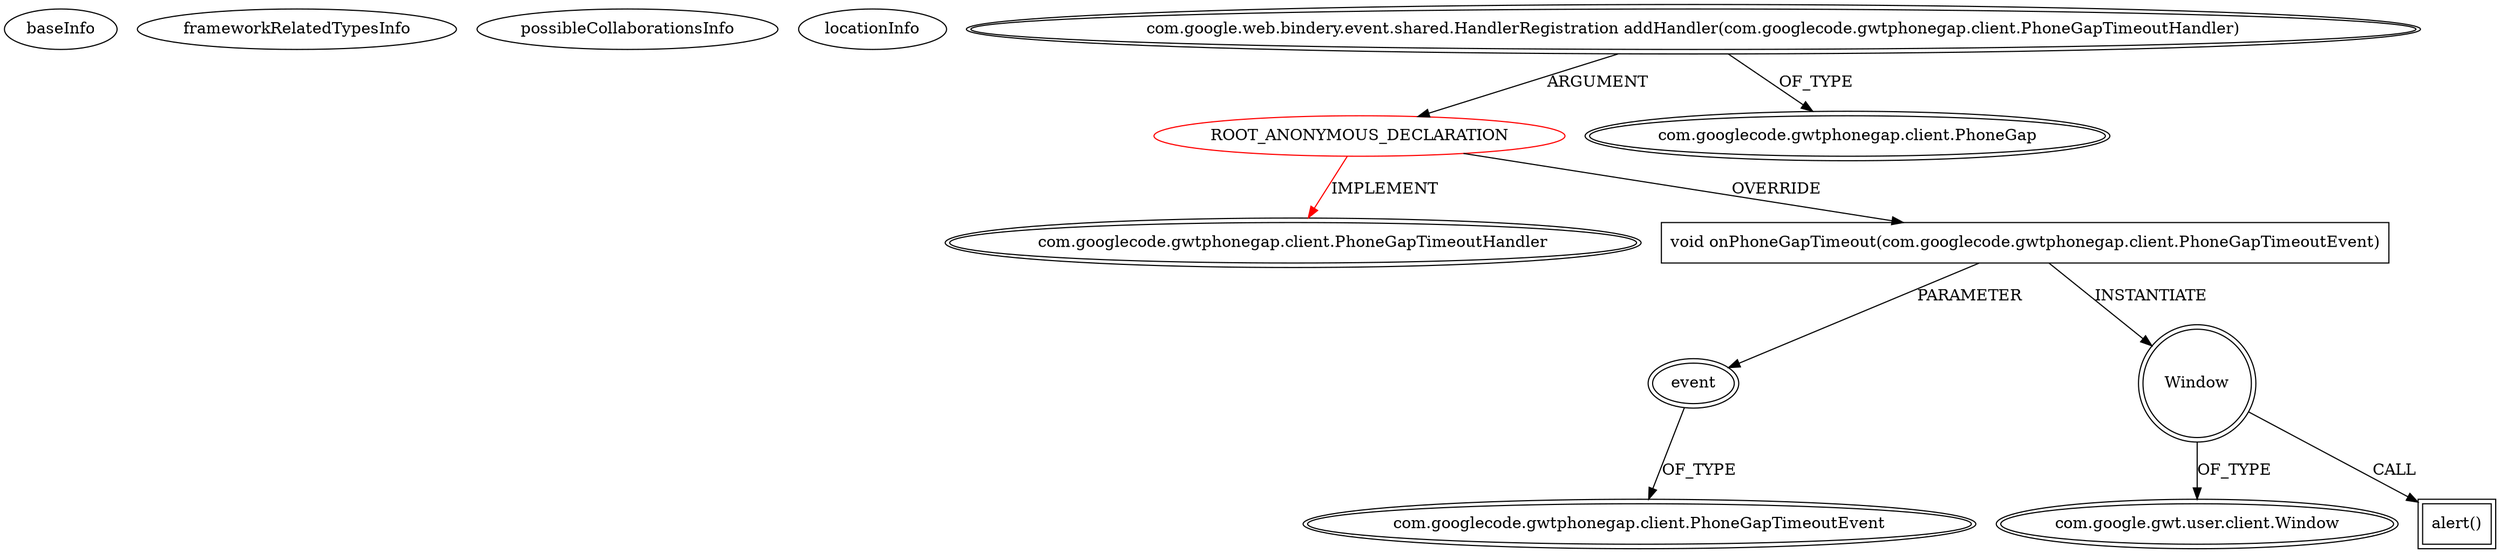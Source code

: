 digraph {
baseInfo[graphId=4355,category="extension_graph",isAnonymous=true,possibleRelation=false]
frameworkRelatedTypesInfo[0="com.googlecode.gwtphonegap.client.PhoneGapTimeoutHandler"]
possibleCollaborationsInfo[]
locationInfo[projectName="rjdkolb-jozijug_phonegapdemo",filePath="/rjdkolb-jozijug_phonegapdemo/jozijug_phonegapdemo-master/src/main/java/org/openrap/jozijug/mgwtphonegap/client/ClientFactoryImpl.java",contextSignature="void ClientFactoryImpl()",graphId="4355"]
0[label="ROOT_ANONYMOUS_DECLARATION",vertexType="ROOT_ANONYMOUS_DECLARATION",isFrameworkType=false,color=red]
1[label="com.googlecode.gwtphonegap.client.PhoneGapTimeoutHandler",vertexType="FRAMEWORK_INTERFACE_TYPE",isFrameworkType=true,peripheries=2]
2[label="com.google.web.bindery.event.shared.HandlerRegistration addHandler(com.googlecode.gwtphonegap.client.PhoneGapTimeoutHandler)",vertexType="OUTSIDE_CALL",isFrameworkType=true,peripheries=2]
3[label="com.googlecode.gwtphonegap.client.PhoneGap",vertexType="FRAMEWORK_INTERFACE_TYPE",isFrameworkType=true,peripheries=2]
4[label="void onPhoneGapTimeout(com.googlecode.gwtphonegap.client.PhoneGapTimeoutEvent)",vertexType="OVERRIDING_METHOD_DECLARATION",isFrameworkType=false,shape=box]
5[label="event",vertexType="PARAMETER_DECLARATION",isFrameworkType=true,peripheries=2]
6[label="com.googlecode.gwtphonegap.client.PhoneGapTimeoutEvent",vertexType="FRAMEWORK_CLASS_TYPE",isFrameworkType=true,peripheries=2]
7[label="Window",vertexType="VARIABLE_EXPRESION",isFrameworkType=true,peripheries=2,shape=circle]
9[label="com.google.gwt.user.client.Window",vertexType="FRAMEWORK_CLASS_TYPE",isFrameworkType=true,peripheries=2]
8[label="alert()",vertexType="INSIDE_CALL",isFrameworkType=true,peripheries=2,shape=box]
0->1[label="IMPLEMENT",color=red]
2->0[label="ARGUMENT"]
2->3[label="OF_TYPE"]
0->4[label="OVERRIDE"]
5->6[label="OF_TYPE"]
4->5[label="PARAMETER"]
4->7[label="INSTANTIATE"]
7->9[label="OF_TYPE"]
7->8[label="CALL"]
}
